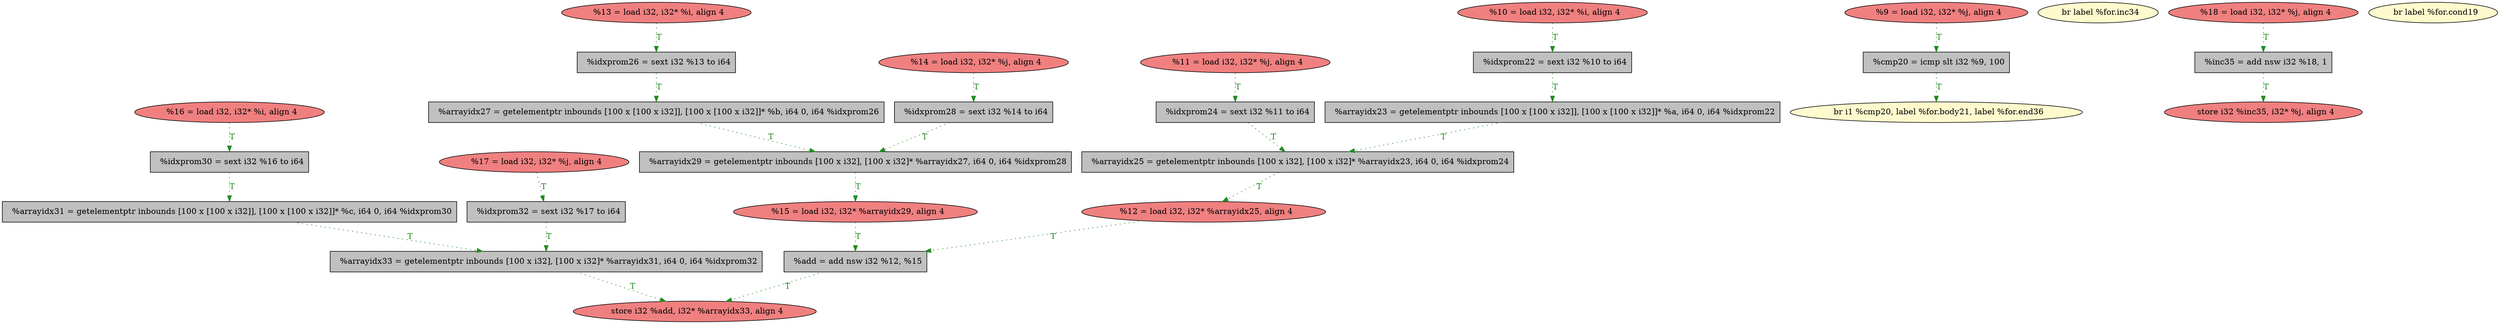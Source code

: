 
digraph G {


node1008 [fillcolor=lightcoral,label="  %12 = load i32, i32* %arrayidx25, align 4",shape=ellipse,style=filled ]
node1007 [fillcolor=grey,label="  %arrayidx27 = getelementptr inbounds [100 x [100 x i32]], [100 x [100 x i32]]* %b, i64 0, i64 %idxprom26",shape=rectangle,style=filled ]
node1006 [fillcolor=lightcoral,label="  %9 = load i32, i32* %j, align 4",shape=ellipse,style=filled ]
node1003 [fillcolor=grey,label="  %idxprom26 = sext i32 %13 to i64",shape=rectangle,style=filled ]
node1001 [fillcolor=grey,label="  %idxprom24 = sext i32 %11 to i64",shape=rectangle,style=filled ]
node1000 [fillcolor=grey,label="  %arrayidx29 = getelementptr inbounds [100 x i32], [100 x i32]* %arrayidx27, i64 0, i64 %idxprom28",shape=rectangle,style=filled ]
node999 [fillcolor=grey,label="  %cmp20 = icmp slt i32 %9, 100",shape=rectangle,style=filled ]
node998 [fillcolor=grey,label="  %arrayidx31 = getelementptr inbounds [100 x [100 x i32]], [100 x [100 x i32]]* %c, i64 0, i64 %idxprom30",shape=rectangle,style=filled ]
node997 [fillcolor=lemonchiffon,label="  br i1 %cmp20, label %for.body21, label %for.end36",shape=ellipse,style=filled ]
node996 [fillcolor=grey,label="  %idxprom32 = sext i32 %17 to i64",shape=rectangle,style=filled ]
node985 [fillcolor=lemonchiffon,label="  br label %for.inc34",shape=ellipse,style=filled ]
node987 [fillcolor=grey,label="  %add = add nsw i32 %12, %15",shape=rectangle,style=filled ]
node984 [fillcolor=grey,label="  %arrayidx33 = getelementptr inbounds [100 x i32], [100 x i32]* %arrayidx31, i64 0, i64 %idxprom32",shape=rectangle,style=filled ]
node1005 [fillcolor=grey,label="  %idxprom22 = sext i32 %10 to i64",shape=rectangle,style=filled ]
node983 [fillcolor=lightcoral,label="  store i32 %add, i32* %arrayidx33, align 4",shape=ellipse,style=filled ]
node981 [fillcolor=grey,label="  %inc35 = add nsw i32 %18, 1",shape=rectangle,style=filled ]
node986 [fillcolor=grey,label="  %idxprom30 = sext i32 %16 to i64",shape=rectangle,style=filled ]
node988 [fillcolor=lightcoral,label="  %18 = load i32, i32* %j, align 4",shape=ellipse,style=filled ]
node989 [fillcolor=lightcoral,label="  %15 = load i32, i32* %arrayidx29, align 4",shape=ellipse,style=filled ]
node1002 [fillcolor=lightcoral,label="  %17 = load i32, i32* %j, align 4",shape=ellipse,style=filled ]
node990 [fillcolor=grey,label="  %arrayidx23 = getelementptr inbounds [100 x [100 x i32]], [100 x [100 x i32]]* %a, i64 0, i64 %idxprom22",shape=rectangle,style=filled ]
node980 [fillcolor=lemonchiffon,label="  br label %for.cond19",shape=ellipse,style=filled ]
node982 [fillcolor=lightcoral,label="  store i32 %inc35, i32* %j, align 4",shape=ellipse,style=filled ]
node991 [fillcolor=lightcoral,label="  %16 = load i32, i32* %i, align 4",shape=ellipse,style=filled ]
node1009 [fillcolor=lightcoral,label="  %14 = load i32, i32* %j, align 4",shape=ellipse,style=filled ]
node994 [fillcolor=lightcoral,label="  %13 = load i32, i32* %i, align 4",shape=ellipse,style=filled ]
node992 [fillcolor=lightcoral,label="  %10 = load i32, i32* %i, align 4",shape=ellipse,style=filled ]
node993 [fillcolor=lightcoral,label="  %11 = load i32, i32* %j, align 4",shape=ellipse,style=filled ]
node1004 [fillcolor=grey,label="  %arrayidx25 = getelementptr inbounds [100 x i32], [100 x i32]* %arrayidx23, i64 0, i64 %idxprom24",shape=rectangle,style=filled ]
node995 [fillcolor=grey,label="  %idxprom28 = sext i32 %14 to i64",shape=rectangle,style=filled ]

node1000->node989 [style=dotted,color=forestgreen,label="T",fontcolor=forestgreen ]
node984->node983 [style=dotted,color=forestgreen,label="T",fontcolor=forestgreen ]
node995->node1000 [style=dotted,color=forestgreen,label="T",fontcolor=forestgreen ]
node1001->node1004 [style=dotted,color=forestgreen,label="T",fontcolor=forestgreen ]
node994->node1003 [style=dotted,color=forestgreen,label="T",fontcolor=forestgreen ]
node996->node984 [style=dotted,color=forestgreen,label="T",fontcolor=forestgreen ]
node998->node984 [style=dotted,color=forestgreen,label="T",fontcolor=forestgreen ]
node988->node981 [style=dotted,color=forestgreen,label="T",fontcolor=forestgreen ]
node1009->node995 [style=dotted,color=forestgreen,label="T",fontcolor=forestgreen ]
node1002->node996 [style=dotted,color=forestgreen,label="T",fontcolor=forestgreen ]
node1005->node990 [style=dotted,color=forestgreen,label="T",fontcolor=forestgreen ]
node1003->node1007 [style=dotted,color=forestgreen,label="T",fontcolor=forestgreen ]
node992->node1005 [style=dotted,color=forestgreen,label="T",fontcolor=forestgreen ]
node993->node1001 [style=dotted,color=forestgreen,label="T",fontcolor=forestgreen ]
node989->node987 [style=dotted,color=forestgreen,label="T",fontcolor=forestgreen ]
node1006->node999 [style=dotted,color=forestgreen,label="T",fontcolor=forestgreen ]
node990->node1004 [style=dotted,color=forestgreen,label="T",fontcolor=forestgreen ]
node987->node983 [style=dotted,color=forestgreen,label="T",fontcolor=forestgreen ]
node1007->node1000 [style=dotted,color=forestgreen,label="T",fontcolor=forestgreen ]
node986->node998 [style=dotted,color=forestgreen,label="T",fontcolor=forestgreen ]
node999->node997 [style=dotted,color=forestgreen,label="T",fontcolor=forestgreen ]
node991->node986 [style=dotted,color=forestgreen,label="T",fontcolor=forestgreen ]
node981->node982 [style=dotted,color=forestgreen,label="T",fontcolor=forestgreen ]
node1008->node987 [style=dotted,color=forestgreen,label="T",fontcolor=forestgreen ]
node1004->node1008 [style=dotted,color=forestgreen,label="T",fontcolor=forestgreen ]


}
